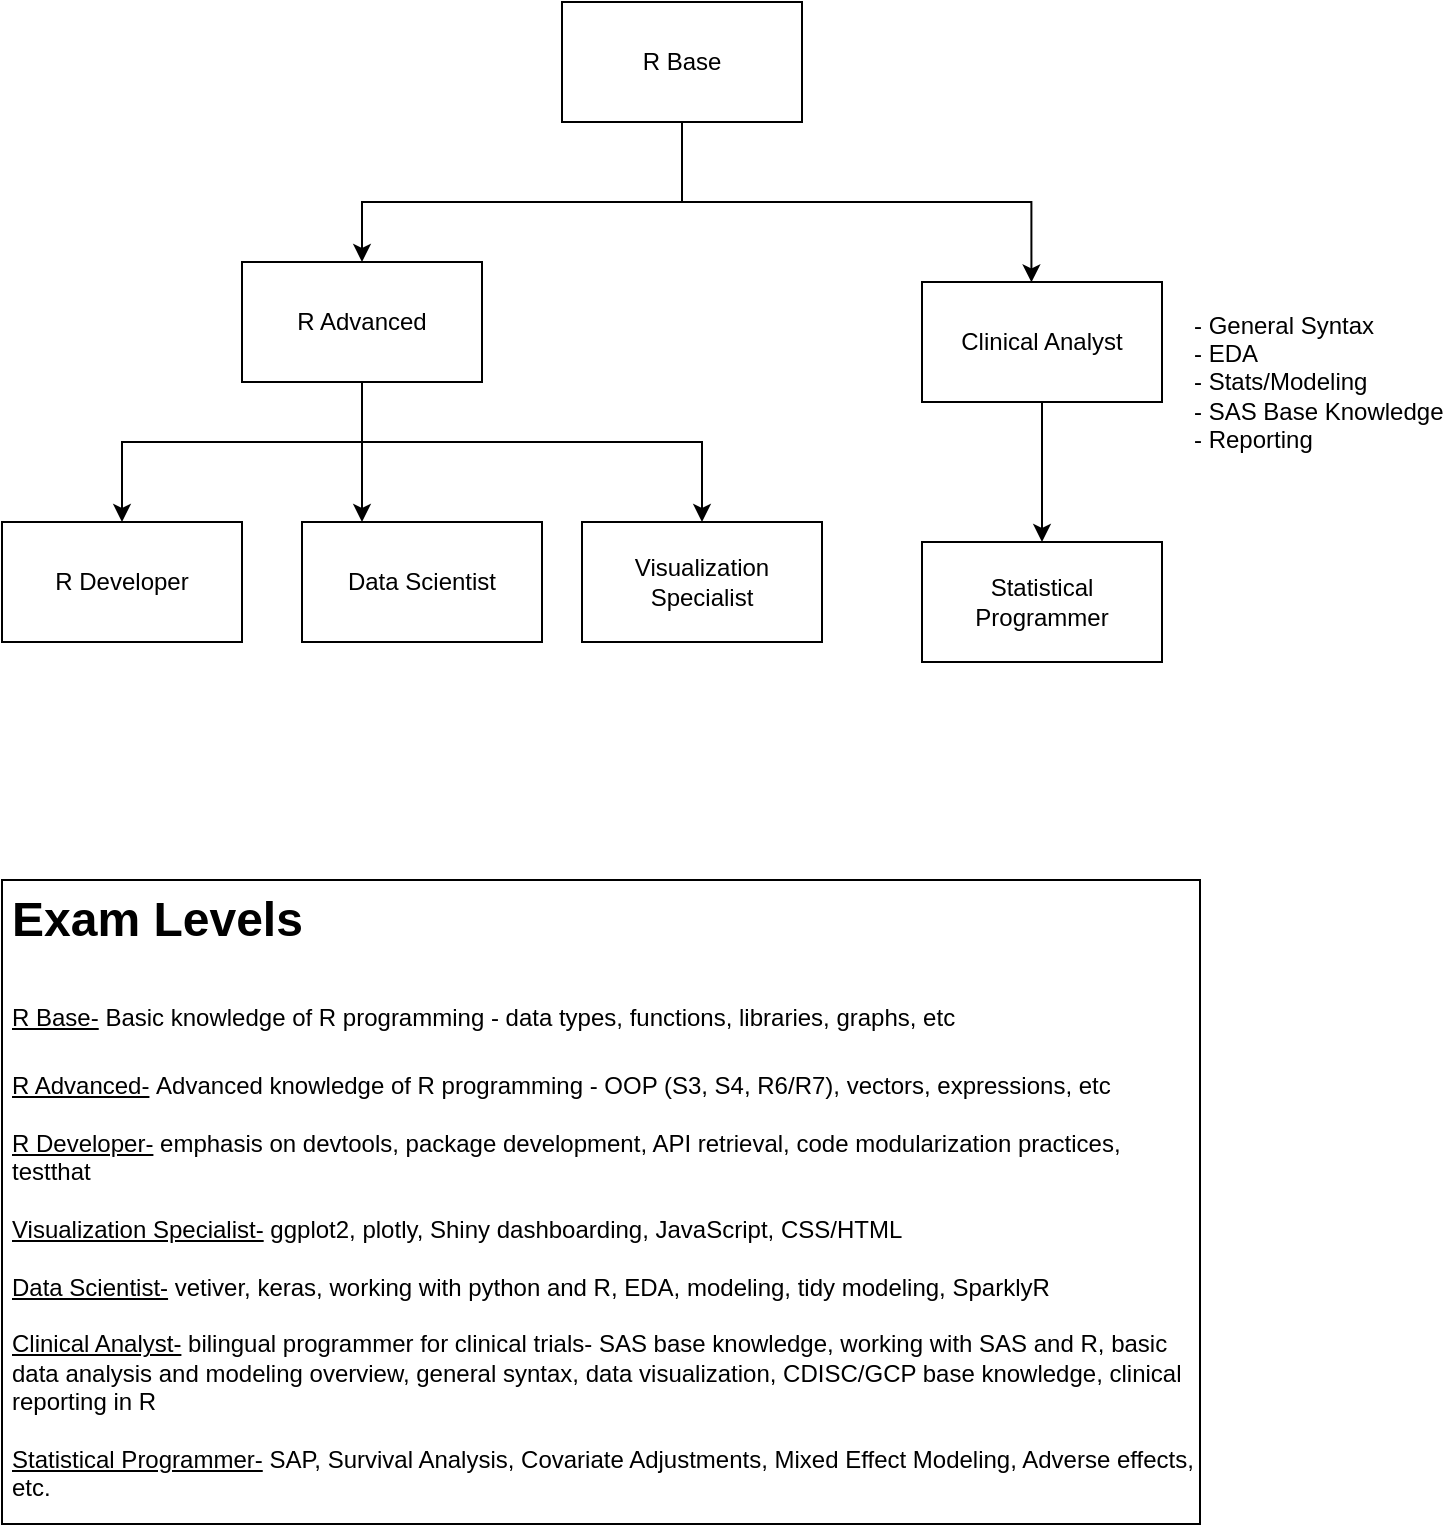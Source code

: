 <mxfile version="20.3.0" type="device"><diagram id="prtHgNgQTEPvFCAcTncT" name="Page-1"><mxGraphModel dx="2062" dy="1217" grid="0" gridSize="10" guides="1" tooltips="1" connect="1" arrows="1" fold="1" page="1" pageScale="1" pageWidth="827" pageHeight="1169" math="0" shadow="0"><root><mxCell id="0"/><mxCell id="1" parent="0"/><mxCell id="muXWjGBBDDyyM1Z1sFiy-7" value="" style="edgeStyle=orthogonalEdgeStyle;rounded=0;orthogonalLoop=1;jettySize=auto;html=1;" parent="1" source="muXWjGBBDDyyM1Z1sFiy-1" target="muXWjGBBDDyyM1Z1sFiy-2" edge="1"><mxGeometry relative="1" as="geometry"><Array as="points"><mxPoint x="420" y="200"/><mxPoint x="260" y="200"/></Array></mxGeometry></mxCell><mxCell id="muXWjGBBDDyyM1Z1sFiy-8" style="edgeStyle=orthogonalEdgeStyle;rounded=0;orthogonalLoop=1;jettySize=auto;html=1;entryX=0.456;entryY=0.003;entryDx=0;entryDy=0;entryPerimeter=0;" parent="1" source="muXWjGBBDDyyM1Z1sFiy-1" target="muXWjGBBDDyyM1Z1sFiy-3" edge="1"><mxGeometry relative="1" as="geometry"><Array as="points"><mxPoint x="420" y="200"/><mxPoint x="595" y="200"/></Array></mxGeometry></mxCell><mxCell id="muXWjGBBDDyyM1Z1sFiy-1" value="R Base" style="rounded=0;whiteSpace=wrap;html=1;" parent="1" vertex="1"><mxGeometry x="360" y="100" width="120" height="60" as="geometry"/></mxCell><mxCell id="muXWjGBBDDyyM1Z1sFiy-11" style="edgeStyle=orthogonalEdgeStyle;rounded=0;orthogonalLoop=1;jettySize=auto;html=1;exitX=0.5;exitY=1;exitDx=0;exitDy=0;" parent="1" source="muXWjGBBDDyyM1Z1sFiy-2" target="muXWjGBBDDyyM1Z1sFiy-5" edge="1"><mxGeometry relative="1" as="geometry"><Array as="points"><mxPoint x="260" y="320"/><mxPoint x="140" y="320"/></Array></mxGeometry></mxCell><mxCell id="muXWjGBBDDyyM1Z1sFiy-12" style="edgeStyle=orthogonalEdgeStyle;rounded=0;orthogonalLoop=1;jettySize=auto;html=1;exitX=0.5;exitY=1;exitDx=0;exitDy=0;entryX=0.25;entryY=0;entryDx=0;entryDy=0;" parent="1" source="muXWjGBBDDyyM1Z1sFiy-2" target="muXWjGBBDDyyM1Z1sFiy-6" edge="1"><mxGeometry relative="1" as="geometry"/></mxCell><mxCell id="muXWjGBBDDyyM1Z1sFiy-13" style="edgeStyle=orthogonalEdgeStyle;rounded=0;orthogonalLoop=1;jettySize=auto;html=1;" parent="1" source="muXWjGBBDDyyM1Z1sFiy-2" target="muXWjGBBDDyyM1Z1sFiy-10" edge="1"><mxGeometry relative="1" as="geometry"><Array as="points"><mxPoint x="260" y="320"/><mxPoint x="430" y="320"/></Array></mxGeometry></mxCell><mxCell id="muXWjGBBDDyyM1Z1sFiy-2" value="R Advanced" style="rounded=0;whiteSpace=wrap;html=1;" parent="1" vertex="1"><mxGeometry x="200" y="230" width="120" height="60" as="geometry"/></mxCell><mxCell id="muXWjGBBDDyyM1Z1sFiy-9" style="edgeStyle=orthogonalEdgeStyle;rounded=0;orthogonalLoop=1;jettySize=auto;html=1;exitX=0.5;exitY=1;exitDx=0;exitDy=0;entryX=0.5;entryY=0;entryDx=0;entryDy=0;" parent="1" source="muXWjGBBDDyyM1Z1sFiy-3" target="muXWjGBBDDyyM1Z1sFiy-4" edge="1"><mxGeometry relative="1" as="geometry"/></mxCell><mxCell id="muXWjGBBDDyyM1Z1sFiy-3" value="Clinical Analyst" style="rounded=0;whiteSpace=wrap;html=1;" parent="1" vertex="1"><mxGeometry x="540" y="240" width="120" height="60" as="geometry"/></mxCell><mxCell id="muXWjGBBDDyyM1Z1sFiy-4" value="Statistical Programmer" style="rounded=0;whiteSpace=wrap;html=1;" parent="1" vertex="1"><mxGeometry x="540" y="370" width="120" height="60" as="geometry"/></mxCell><mxCell id="muXWjGBBDDyyM1Z1sFiy-5" value="R Developer" style="rounded=0;whiteSpace=wrap;html=1;" parent="1" vertex="1"><mxGeometry x="80" y="360" width="120" height="60" as="geometry"/></mxCell><mxCell id="muXWjGBBDDyyM1Z1sFiy-6" value="Data Scientist" style="rounded=0;whiteSpace=wrap;html=1;" parent="1" vertex="1"><mxGeometry x="230" y="360" width="120" height="60" as="geometry"/></mxCell><mxCell id="muXWjGBBDDyyM1Z1sFiy-10" value="Visualization Specialist" style="rounded=0;whiteSpace=wrap;html=1;" parent="1" vertex="1"><mxGeometry x="370" y="360" width="120" height="60" as="geometry"/></mxCell><mxCell id="muXWjGBBDDyyM1Z1sFiy-15" value="&lt;h1&gt;&lt;span style=&quot;background-color: initial;&quot;&gt;Exam Levels&lt;/span&gt;&lt;/h1&gt;&lt;h1&gt;&lt;span style=&quot;background-color: initial; font-size: 12px; font-weight: normal;&quot;&gt;&lt;u&gt;R Base-&lt;/u&gt;&amp;nbsp;Basic knowledge of R programming - data types, functions, libraries, graphs, etc&lt;/span&gt;&lt;br&gt;&lt;/h1&gt;&lt;div&gt;&lt;span style=&quot;background-color: initial; font-size: 12px; font-weight: normal;&quot;&gt;&lt;u&gt;R Advanced-&lt;/u&gt;&amp;nbsp;Advanced knowledge of R programming - OOP (S3, S4, R6/R7), vectors, expressions, etc&amp;nbsp;&lt;/span&gt;&lt;/div&gt;&lt;div&gt;&lt;span style=&quot;background-color: initial; font-size: 12px; font-weight: normal;&quot;&gt;&lt;br&gt;&lt;/span&gt;&lt;/div&gt;&lt;div&gt;&lt;u&gt;R Developer-&lt;/u&gt;&amp;nbsp;emphasis on devtools, package development, API retrieval, code modularization practices, testthat&amp;nbsp;&lt;span style=&quot;background-color: initial; font-size: 12px; font-weight: normal;&quot;&gt;&lt;br&gt;&lt;/span&gt;&lt;/div&gt;&lt;div&gt;&lt;span style=&quot;background-color: initial; font-size: 12px; font-weight: normal;&quot;&gt;&lt;u&gt;&lt;br&gt;&lt;/u&gt;&lt;/span&gt;&lt;/div&gt;&lt;div&gt;&lt;span style=&quot;background-color: initial; font-size: 12px; font-weight: normal;&quot;&gt;&lt;u&gt;Visualization Specialist-&lt;/u&gt;&amp;nbsp;ggplot2, plotly, Shiny dashboarding, JavaScript, CSS/HTML&lt;/span&gt;&lt;/div&gt;&lt;div&gt;&lt;u style=&quot;background-color: initial;&quot;&gt;&lt;br&gt;&lt;/u&gt;&lt;/div&gt;&lt;div&gt;&lt;u style=&quot;background-color: initial;&quot;&gt;Data Scientist-&lt;/u&gt;&lt;span style=&quot;background-color: initial;&quot;&gt;&amp;nbsp;vetiver, keras, working with python and R, EDA, modeling, tidy modeling, SparklyR&lt;/span&gt;&lt;br&gt;&lt;/div&gt;&lt;div&gt;&lt;span style=&quot;background-color: initial; font-size: 12px; font-weight: normal;&quot;&gt;&lt;u&gt;&lt;br&gt;&lt;/u&gt;&lt;/span&gt;&lt;/div&gt;&lt;div&gt;&lt;span style=&quot;background-color: initial; font-size: 12px; font-weight: normal;&quot;&gt;&lt;u&gt;Clinical Analyst-&lt;/u&gt;&amp;nbsp;bilingual programmer for clinical trials- SAS base knowledge, working with SAS and R, basic data analysis and modeling overview, general syntax, data visualization, CDISC/GCP base knowledge, clinical reporting in R&lt;/span&gt;&lt;/div&gt;&lt;div&gt;&lt;span style=&quot;background-color: initial; font-size: 12px; font-weight: normal;&quot;&gt;&lt;u&gt;&lt;br&gt;&lt;/u&gt;&lt;/span&gt;&lt;/div&gt;&lt;div&gt;&lt;span style=&quot;background-color: initial; font-size: 12px; font-weight: normal;&quot;&gt;&lt;u&gt;Statistical Programmer-&lt;/u&gt;&amp;nbsp;SAP, Survival Analysis, Covariate Adjustments, Mixed Effect Modeling, Adverse effects, etc.&lt;/span&gt;&lt;/div&gt;" style="text;html=1;strokeColor=default;fillColor=none;spacing=5;spacingTop=-20;whiteSpace=wrap;overflow=hidden;rounded=0;" parent="1" vertex="1"><mxGeometry x="80" y="539" width="599" height="322" as="geometry"/></mxCell><mxCell id="jwiHuJ8uh6seON6f-Als-1" value="&lt;div&gt;- General Syntax&lt;/div&gt;&lt;div&gt;- EDA&lt;/div&gt;&lt;div&gt;- Stats/Modeling&lt;/div&gt;&lt;div&gt;- SAS Base Knowledge&lt;/div&gt;&lt;div&gt;- Reporting&lt;/div&gt;" style="text;html=1;strokeColor=none;fillColor=none;align=left;verticalAlign=middle;whiteSpace=wrap;rounded=0;" vertex="1" parent="1"><mxGeometry x="674" y="275" width="127" height="30" as="geometry"/></mxCell></root></mxGraphModel></diagram></mxfile>